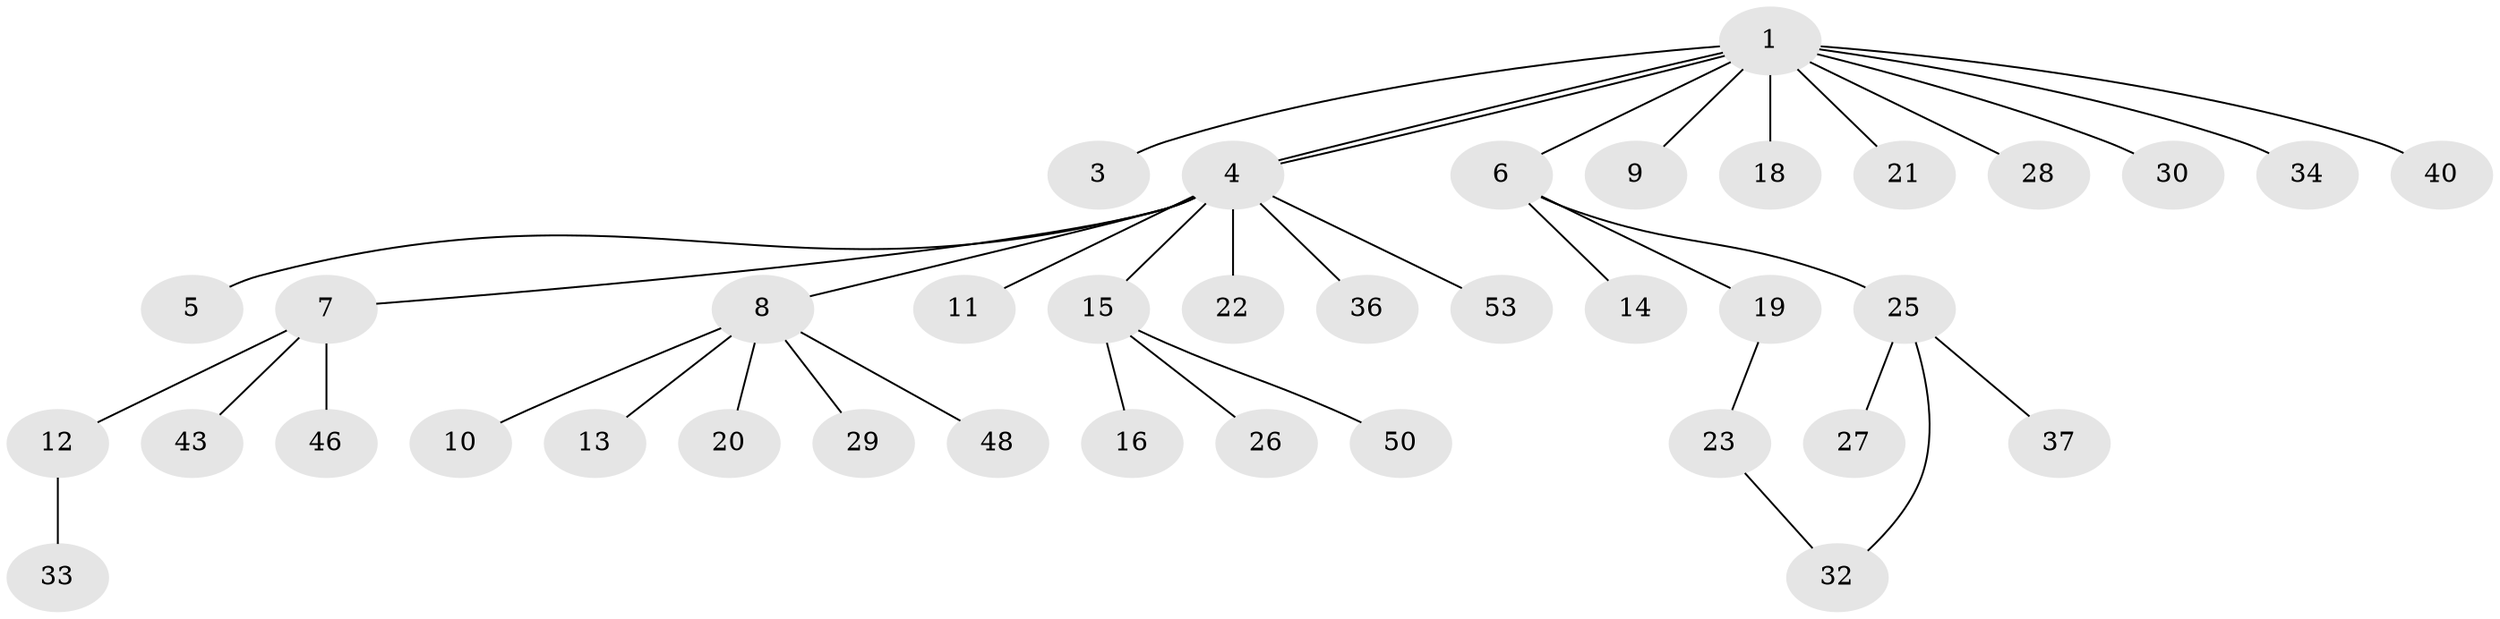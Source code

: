 // original degree distribution, {10: 0.018867924528301886, 3: 0.07547169811320754, 1: 0.6415094339622641, 11: 0.018867924528301886, 2: 0.1509433962264151, 5: 0.03773584905660377, 4: 0.03773584905660377, 7: 0.018867924528301886}
// Generated by graph-tools (version 1.1) at 2025/41/03/06/25 10:41:46]
// undirected, 38 vertices, 39 edges
graph export_dot {
graph [start="1"]
  node [color=gray90,style=filled];
  1 [super="+2"];
  3;
  4 [super="+17"];
  5 [super="+49"];
  6 [super="+39"];
  7 [super="+31"];
  8 [super="+24"];
  9;
  10;
  11;
  12 [super="+41"];
  13;
  14 [super="+47"];
  15 [super="+38"];
  16;
  18;
  19 [super="+42"];
  20 [super="+52"];
  21;
  22;
  23;
  25 [super="+45"];
  26;
  27 [super="+44"];
  28;
  29;
  30 [super="+35"];
  32 [super="+51"];
  33;
  34;
  36;
  37;
  40;
  43;
  46;
  48;
  50;
  53;
  1 -- 3;
  1 -- 4;
  1 -- 4;
  1 -- 6;
  1 -- 9;
  1 -- 21;
  1 -- 28;
  1 -- 34;
  1 -- 40;
  1 -- 18;
  1 -- 30;
  4 -- 5;
  4 -- 7;
  4 -- 8;
  4 -- 11;
  4 -- 15;
  4 -- 22;
  4 -- 36;
  4 -- 53;
  6 -- 14;
  6 -- 19;
  6 -- 25;
  7 -- 12;
  7 -- 43;
  7 -- 46;
  8 -- 10;
  8 -- 13;
  8 -- 20;
  8 -- 29;
  8 -- 48;
  12 -- 33;
  15 -- 16;
  15 -- 26;
  15 -- 50;
  19 -- 23;
  23 -- 32;
  25 -- 27;
  25 -- 37;
  25 -- 32;
}
